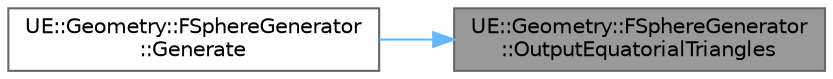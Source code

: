 digraph "UE::Geometry::FSphereGenerator::OutputEquatorialTriangles"
{
 // INTERACTIVE_SVG=YES
 // LATEX_PDF_SIZE
  bgcolor="transparent";
  edge [fontname=Helvetica,fontsize=10,labelfontname=Helvetica,labelfontsize=10];
  node [fontname=Helvetica,fontsize=10,shape=box,height=0.2,width=0.4];
  rankdir="RL";
  Node1 [id="Node000001",label="UE::Geometry::FSphereGenerator\l::OutputEquatorialTriangles",height=0.2,width=0.4,color="gray40", fillcolor="grey60", style="filled", fontcolor="black",tooltip=" "];
  Node1 -> Node2 [id="edge1_Node000001_Node000002",dir="back",color="steelblue1",style="solid",tooltip=" "];
  Node2 [id="Node000002",label="UE::Geometry::FSphereGenerator\l::Generate",height=0.2,width=0.4,color="grey40", fillcolor="white", style="filled",URL="$d1/d0c/classUE_1_1Geometry_1_1FSphereGenerator.html#a05d26497304a8de46844b5392c816c13",tooltip="Generate the mesh."];
}
